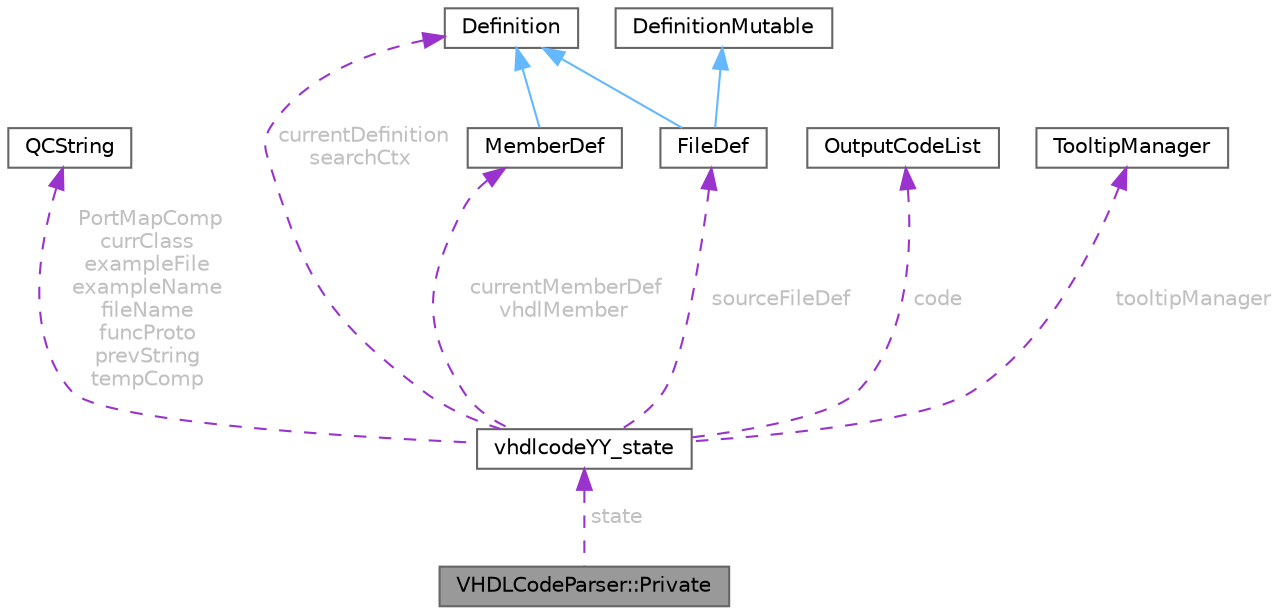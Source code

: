 digraph "VHDLCodeParser::Private"
{
 // INTERACTIVE_SVG=YES
 // LATEX_PDF_SIZE
  bgcolor="transparent";
  edge [fontname=Helvetica,fontsize=10,labelfontname=Helvetica,labelfontsize=10];
  node [fontname=Helvetica,fontsize=10,shape=box,height=0.2,width=0.4];
  Node1 [id="Node000001",label="VHDLCodeParser::Private",height=0.2,width=0.4,color="gray40", fillcolor="grey60", style="filled", fontcolor="black"];
  Node2 -> Node1 [id="edge1_Node000001_Node000002",dir="back",color="darkorchid3",style="dashed",label=" state",fontcolor="grey" ];
  Node2 [id="Node000002",label="vhdlcodeYY_state",height=0.2,width=0.4,color="gray40", fillcolor="white", style="filled",URL="$db/d50/structvhdlcode_y_y__state.html",tooltip=" "];
  Node3 -> Node2 [id="edge2_Node000002_Node000003",dir="back",color="darkorchid3",style="dashed",label=" PortMapComp\ncurrClass\nexampleFile\nexampleName\nfileName\nfuncProto\nprevString\ntempComp",fontcolor="grey" ];
  Node3 [id="Node000003",label="QCString",height=0.2,width=0.4,color="gray40", fillcolor="white", style="filled",URL="$d9/d45/class_q_c_string.html",tooltip="This is an alternative implementation of QCString."];
  Node4 -> Node2 [id="edge3_Node000002_Node000004",dir="back",color="darkorchid3",style="dashed",label=" currentMemberDef\nvhdlMember",fontcolor="grey" ];
  Node4 [id="Node000004",label="MemberDef",height=0.2,width=0.4,color="gray40", fillcolor="white", style="filled",URL="$da/d09/class_member_def.html",tooltip="A model of a class/file/namespace member symbol."];
  Node5 -> Node4 [id="edge4_Node000004_Node000005",dir="back",color="steelblue1",style="solid"];
  Node5 [id="Node000005",label="Definition",height=0.2,width=0.4,color="gray40", fillcolor="white", style="filled",URL="$d5/dcc/class_definition.html",tooltip="The common base class of all entity definitions found in the sources."];
  Node6 -> Node2 [id="edge5_Node000002_Node000006",dir="back",color="darkorchid3",style="dashed",label=" code",fontcolor="grey" ];
  Node6 [id="Node000006",label="OutputCodeList",height=0.2,width=0.4,color="gray40", fillcolor="white", style="filled",URL="$db/d8e/class_output_code_list.html",tooltip="Class representing a list of different code generators."];
  Node5 -> Node2 [id="edge6_Node000002_Node000005",dir="back",color="darkorchid3",style="dashed",label=" currentDefinition\nsearchCtx",fontcolor="grey" ];
  Node7 -> Node2 [id="edge7_Node000002_Node000007",dir="back",color="darkorchid3",style="dashed",label=" sourceFileDef",fontcolor="grey" ];
  Node7 [id="Node000007",label="FileDef",height=0.2,width=0.4,color="gray40", fillcolor="white", style="filled",URL="$de/db0/class_file_def.html",tooltip="A model of a file symbol."];
  Node8 -> Node7 [id="edge8_Node000007_Node000008",dir="back",color="steelblue1",style="solid"];
  Node8 [id="Node000008",label="DefinitionMutable",height=0.2,width=0.4,color="gray40", fillcolor="white", style="filled",URL="$d0/d46/class_definition_mutable.html",tooltip=" "];
  Node5 -> Node7 [id="edge9_Node000007_Node000005",dir="back",color="steelblue1",style="solid"];
  Node9 -> Node2 [id="edge10_Node000002_Node000009",dir="back",color="darkorchid3",style="dashed",label=" tooltipManager",fontcolor="grey" ];
  Node9 [id="Node000009",label="TooltipManager",height=0.2,width=0.4,color="gray40", fillcolor="white", style="filled",URL="$d5/dae/class_tooltip_manager.html",tooltip="Class that manages the tooltips for a source file."];
}
